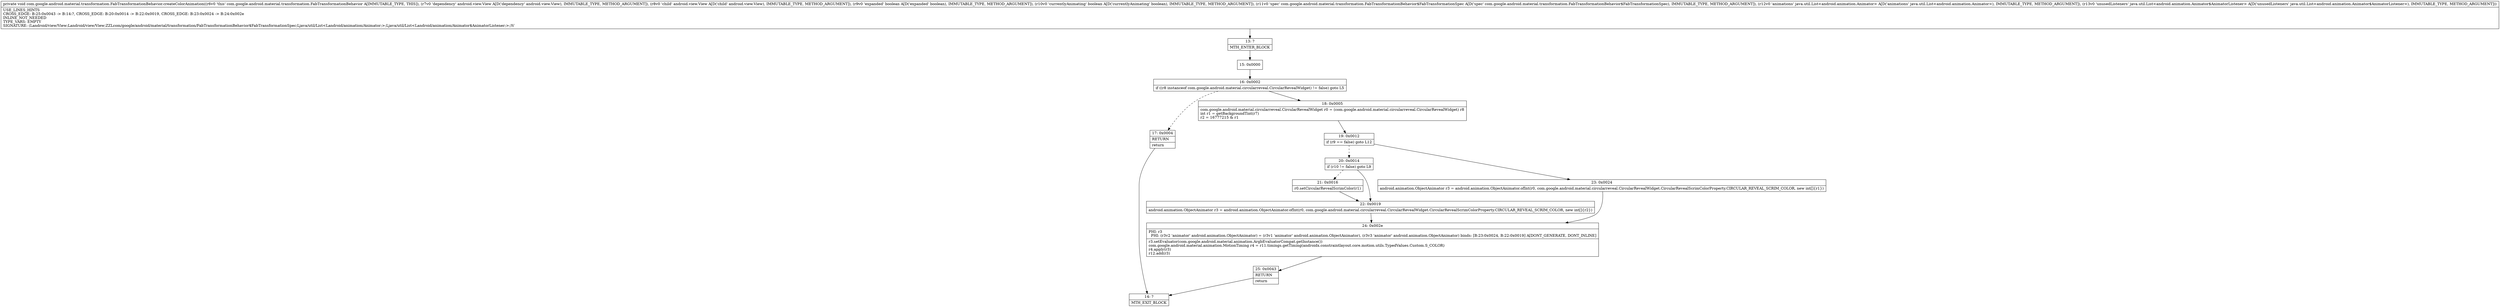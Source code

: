 digraph "CFG forcom.google.android.material.transformation.FabTransformationBehavior.createColorAnimation(Landroid\/view\/View;Landroid\/view\/View;ZZLcom\/google\/android\/material\/transformation\/FabTransformationBehavior$FabTransformationSpec;Ljava\/util\/List;Ljava\/util\/List;)V" {
Node_13 [shape=record,label="{13\:\ ?|MTH_ENTER_BLOCK\l}"];
Node_15 [shape=record,label="{15\:\ 0x0000}"];
Node_16 [shape=record,label="{16\:\ 0x0002|if ((r8 instanceof com.google.android.material.circularreveal.CircularRevealWidget) != false) goto L5\l}"];
Node_17 [shape=record,label="{17\:\ 0x0004|RETURN\l|return\l}"];
Node_14 [shape=record,label="{14\:\ ?|MTH_EXIT_BLOCK\l}"];
Node_18 [shape=record,label="{18\:\ 0x0005|com.google.android.material.circularreveal.CircularRevealWidget r0 = (com.google.android.material.circularreveal.CircularRevealWidget) r8\lint r1 = getBackgroundTint(r7)\lr2 = 16777215 & r1\l}"];
Node_19 [shape=record,label="{19\:\ 0x0012|if (r9 == false) goto L12\l}"];
Node_20 [shape=record,label="{20\:\ 0x0014|if (r10 != false) goto L9\l}"];
Node_21 [shape=record,label="{21\:\ 0x0016|r0.setCircularRevealScrimColor(r1)\l}"];
Node_22 [shape=record,label="{22\:\ 0x0019|android.animation.ObjectAnimator r3 = android.animation.ObjectAnimator.ofInt(r0, com.google.android.material.circularreveal.CircularRevealWidget.CircularRevealScrimColorProperty.CIRCULAR_REVEAL_SCRIM_COLOR, new int[]\{r2\})\l}"];
Node_24 [shape=record,label="{24\:\ 0x002e|PHI: r3 \l  PHI: (r3v2 'animator' android.animation.ObjectAnimator) = (r3v1 'animator' android.animation.ObjectAnimator), (r3v3 'animator' android.animation.ObjectAnimator) binds: [B:23:0x0024, B:22:0x0019] A[DONT_GENERATE, DONT_INLINE]\l|r3.setEvaluator(com.google.android.material.animation.ArgbEvaluatorCompat.getInstance())\lcom.google.android.material.animation.MotionTiming r4 = r11.timings.getTiming(androidx.constraintlayout.core.motion.utils.TypedValues.Custom.S_COLOR)\lr4.apply(r3)\lr12.add(r3)\l}"];
Node_25 [shape=record,label="{25\:\ 0x0043|RETURN\l|return\l}"];
Node_23 [shape=record,label="{23\:\ 0x0024|android.animation.ObjectAnimator r3 = android.animation.ObjectAnimator.ofInt(r0, com.google.android.material.circularreveal.CircularRevealWidget.CircularRevealScrimColorProperty.CIRCULAR_REVEAL_SCRIM_COLOR, new int[]\{r1\})\l}"];
MethodNode[shape=record,label="{private void com.google.android.material.transformation.FabTransformationBehavior.createColorAnimation((r6v0 'this' com.google.android.material.transformation.FabTransformationBehavior A[IMMUTABLE_TYPE, THIS]), (r7v0 'dependency' android.view.View A[D('dependency' android.view.View), IMMUTABLE_TYPE, METHOD_ARGUMENT]), (r8v0 'child' android.view.View A[D('child' android.view.View), IMMUTABLE_TYPE, METHOD_ARGUMENT]), (r9v0 'expanded' boolean A[D('expanded' boolean), IMMUTABLE_TYPE, METHOD_ARGUMENT]), (r10v0 'currentlyAnimating' boolean A[D('currentlyAnimating' boolean), IMMUTABLE_TYPE, METHOD_ARGUMENT]), (r11v0 'spec' com.google.android.material.transformation.FabTransformationBehavior$FabTransformationSpec A[D('spec' com.google.android.material.transformation.FabTransformationBehavior$FabTransformationSpec), IMMUTABLE_TYPE, METHOD_ARGUMENT]), (r12v0 'animations' java.util.List\<android.animation.Animator\> A[D('animations' java.util.List\<android.animation.Animator\>), IMMUTABLE_TYPE, METHOD_ARGUMENT]), (r13v0 'unusedListeners' java.util.List\<android.animation.Animator$AnimatorListener\> A[D('unusedListeners' java.util.List\<android.animation.Animator$AnimatorListener\>), IMMUTABLE_TYPE, METHOD_ARGUMENT]))  | USE_LINES_HINTS\lCROSS_EDGE: B:25:0x0043 \-\> B:14:?, CROSS_EDGE: B:20:0x0014 \-\> B:22:0x0019, CROSS_EDGE: B:23:0x0024 \-\> B:24:0x002e\lINLINE_NOT_NEEDED\lTYPE_VARS: EMPTY\lSIGNATURE: (Landroid\/view\/View;Landroid\/view\/View;ZZLcom\/google\/android\/material\/transformation\/FabTransformationBehavior$FabTransformationSpec;Ljava\/util\/List\<Landroid\/animation\/Animator;\>;Ljava\/util\/List\<Landroid\/animation\/Animator$AnimatorListener;\>;)V\l}"];
MethodNode -> Node_13;Node_13 -> Node_15;
Node_15 -> Node_16;
Node_16 -> Node_17[style=dashed];
Node_16 -> Node_18;
Node_17 -> Node_14;
Node_18 -> Node_19;
Node_19 -> Node_20[style=dashed];
Node_19 -> Node_23;
Node_20 -> Node_21[style=dashed];
Node_20 -> Node_22;
Node_21 -> Node_22;
Node_22 -> Node_24;
Node_24 -> Node_25;
Node_25 -> Node_14;
Node_23 -> Node_24;
}

